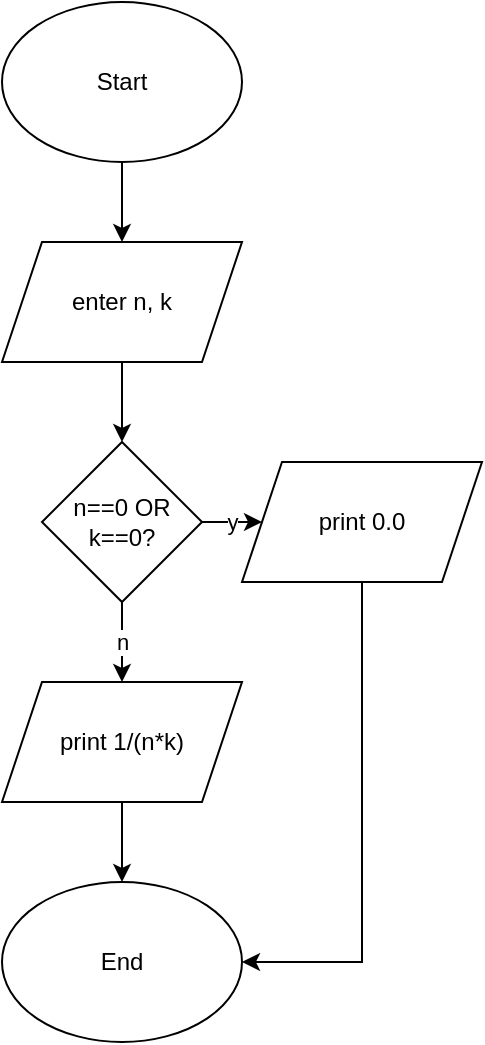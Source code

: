 <mxfile version="24.9.2">
  <diagram id="C5RBs43oDa-KdzZeNtuy" name="Page-1">
    <mxGraphModel dx="1434" dy="778" grid="1" gridSize="10" guides="1" tooltips="1" connect="1" arrows="1" fold="1" page="1" pageScale="1" pageWidth="2000" pageHeight="2000" math="0" shadow="0">
      <root>
        <mxCell id="WIyWlLk6GJQsqaUBKTNV-0" />
        <mxCell id="WIyWlLk6GJQsqaUBKTNV-1" parent="WIyWlLk6GJQsqaUBKTNV-0" />
        <mxCell id="DJnPqNGU1OBcBrdGDTDk-79" style="edgeStyle=orthogonalEdgeStyle;rounded=0;orthogonalLoop=1;jettySize=auto;html=1;exitX=0.5;exitY=1;exitDx=0;exitDy=0;entryX=0.5;entryY=0;entryDx=0;entryDy=0;" edge="1" parent="WIyWlLk6GJQsqaUBKTNV-1" source="DJnPqNGU1OBcBrdGDTDk-1" target="DJnPqNGU1OBcBrdGDTDk-71">
          <mxGeometry relative="1" as="geometry" />
        </mxCell>
        <mxCell id="DJnPqNGU1OBcBrdGDTDk-1" value="&lt;div&gt;Start&lt;/div&gt;" style="ellipse;whiteSpace=wrap;html=1;" vertex="1" parent="WIyWlLk6GJQsqaUBKTNV-1">
          <mxGeometry x="40" width="120" height="80" as="geometry" />
        </mxCell>
        <mxCell id="DJnPqNGU1OBcBrdGDTDk-78" style="edgeStyle=orthogonalEdgeStyle;rounded=0;orthogonalLoop=1;jettySize=auto;html=1;exitX=0.5;exitY=1;exitDx=0;exitDy=0;entryX=0.5;entryY=0;entryDx=0;entryDy=0;" edge="1" parent="WIyWlLk6GJQsqaUBKTNV-1" source="DJnPqNGU1OBcBrdGDTDk-71" target="DJnPqNGU1OBcBrdGDTDk-72">
          <mxGeometry relative="1" as="geometry" />
        </mxCell>
        <mxCell id="DJnPqNGU1OBcBrdGDTDk-71" value="enter n, k" style="shape=parallelogram;perimeter=parallelogramPerimeter;whiteSpace=wrap;html=1;fixedSize=1;" vertex="1" parent="WIyWlLk6GJQsqaUBKTNV-1">
          <mxGeometry x="40" y="120" width="120" height="60" as="geometry" />
        </mxCell>
        <mxCell id="DJnPqNGU1OBcBrdGDTDk-76" value="y" style="edgeStyle=orthogonalEdgeStyle;rounded=0;orthogonalLoop=1;jettySize=auto;html=1;exitX=1;exitY=0.5;exitDx=0;exitDy=0;entryX=0;entryY=0.5;entryDx=0;entryDy=0;" edge="1" parent="WIyWlLk6GJQsqaUBKTNV-1" source="DJnPqNGU1OBcBrdGDTDk-72" target="DJnPqNGU1OBcBrdGDTDk-74">
          <mxGeometry relative="1" as="geometry" />
        </mxCell>
        <mxCell id="DJnPqNGU1OBcBrdGDTDk-83" value="n" style="edgeStyle=orthogonalEdgeStyle;rounded=0;orthogonalLoop=1;jettySize=auto;html=1;exitX=0.5;exitY=1;exitDx=0;exitDy=0;entryX=0.5;entryY=0;entryDx=0;entryDy=0;" edge="1" parent="WIyWlLk6GJQsqaUBKTNV-1" source="DJnPqNGU1OBcBrdGDTDk-72" target="DJnPqNGU1OBcBrdGDTDk-81">
          <mxGeometry relative="1" as="geometry" />
        </mxCell>
        <mxCell id="DJnPqNGU1OBcBrdGDTDk-72" value="n==0 OR k==0?" style="rhombus;whiteSpace=wrap;html=1;" vertex="1" parent="WIyWlLk6GJQsqaUBKTNV-1">
          <mxGeometry x="60" y="220" width="80" height="80" as="geometry" />
        </mxCell>
        <mxCell id="DJnPqNGU1OBcBrdGDTDk-85" style="edgeStyle=orthogonalEdgeStyle;rounded=0;orthogonalLoop=1;jettySize=auto;html=1;exitX=0.5;exitY=1;exitDx=0;exitDy=0;entryX=1;entryY=0.5;entryDx=0;entryDy=0;" edge="1" parent="WIyWlLk6GJQsqaUBKTNV-1" source="DJnPqNGU1OBcBrdGDTDk-74" target="DJnPqNGU1OBcBrdGDTDk-82">
          <mxGeometry relative="1" as="geometry" />
        </mxCell>
        <mxCell id="DJnPqNGU1OBcBrdGDTDk-74" value="print 0.0" style="shape=parallelogram;perimeter=parallelogramPerimeter;whiteSpace=wrap;html=1;fixedSize=1;" vertex="1" parent="WIyWlLk6GJQsqaUBKTNV-1">
          <mxGeometry x="160" y="230" width="120" height="60" as="geometry" />
        </mxCell>
        <mxCell id="DJnPqNGU1OBcBrdGDTDk-84" style="edgeStyle=orthogonalEdgeStyle;rounded=0;orthogonalLoop=1;jettySize=auto;html=1;exitX=0.5;exitY=1;exitDx=0;exitDy=0;entryX=0.5;entryY=0;entryDx=0;entryDy=0;" edge="1" parent="WIyWlLk6GJQsqaUBKTNV-1" source="DJnPqNGU1OBcBrdGDTDk-81" target="DJnPqNGU1OBcBrdGDTDk-82">
          <mxGeometry relative="1" as="geometry" />
        </mxCell>
        <mxCell id="DJnPqNGU1OBcBrdGDTDk-81" value="print 1/(n*k)" style="shape=parallelogram;perimeter=parallelogramPerimeter;whiteSpace=wrap;html=1;fixedSize=1;" vertex="1" parent="WIyWlLk6GJQsqaUBKTNV-1">
          <mxGeometry x="40" y="340" width="120" height="60" as="geometry" />
        </mxCell>
        <mxCell id="DJnPqNGU1OBcBrdGDTDk-82" value="End" style="ellipse;whiteSpace=wrap;html=1;" vertex="1" parent="WIyWlLk6GJQsqaUBKTNV-1">
          <mxGeometry x="40" y="440" width="120" height="80" as="geometry" />
        </mxCell>
      </root>
    </mxGraphModel>
  </diagram>
</mxfile>
